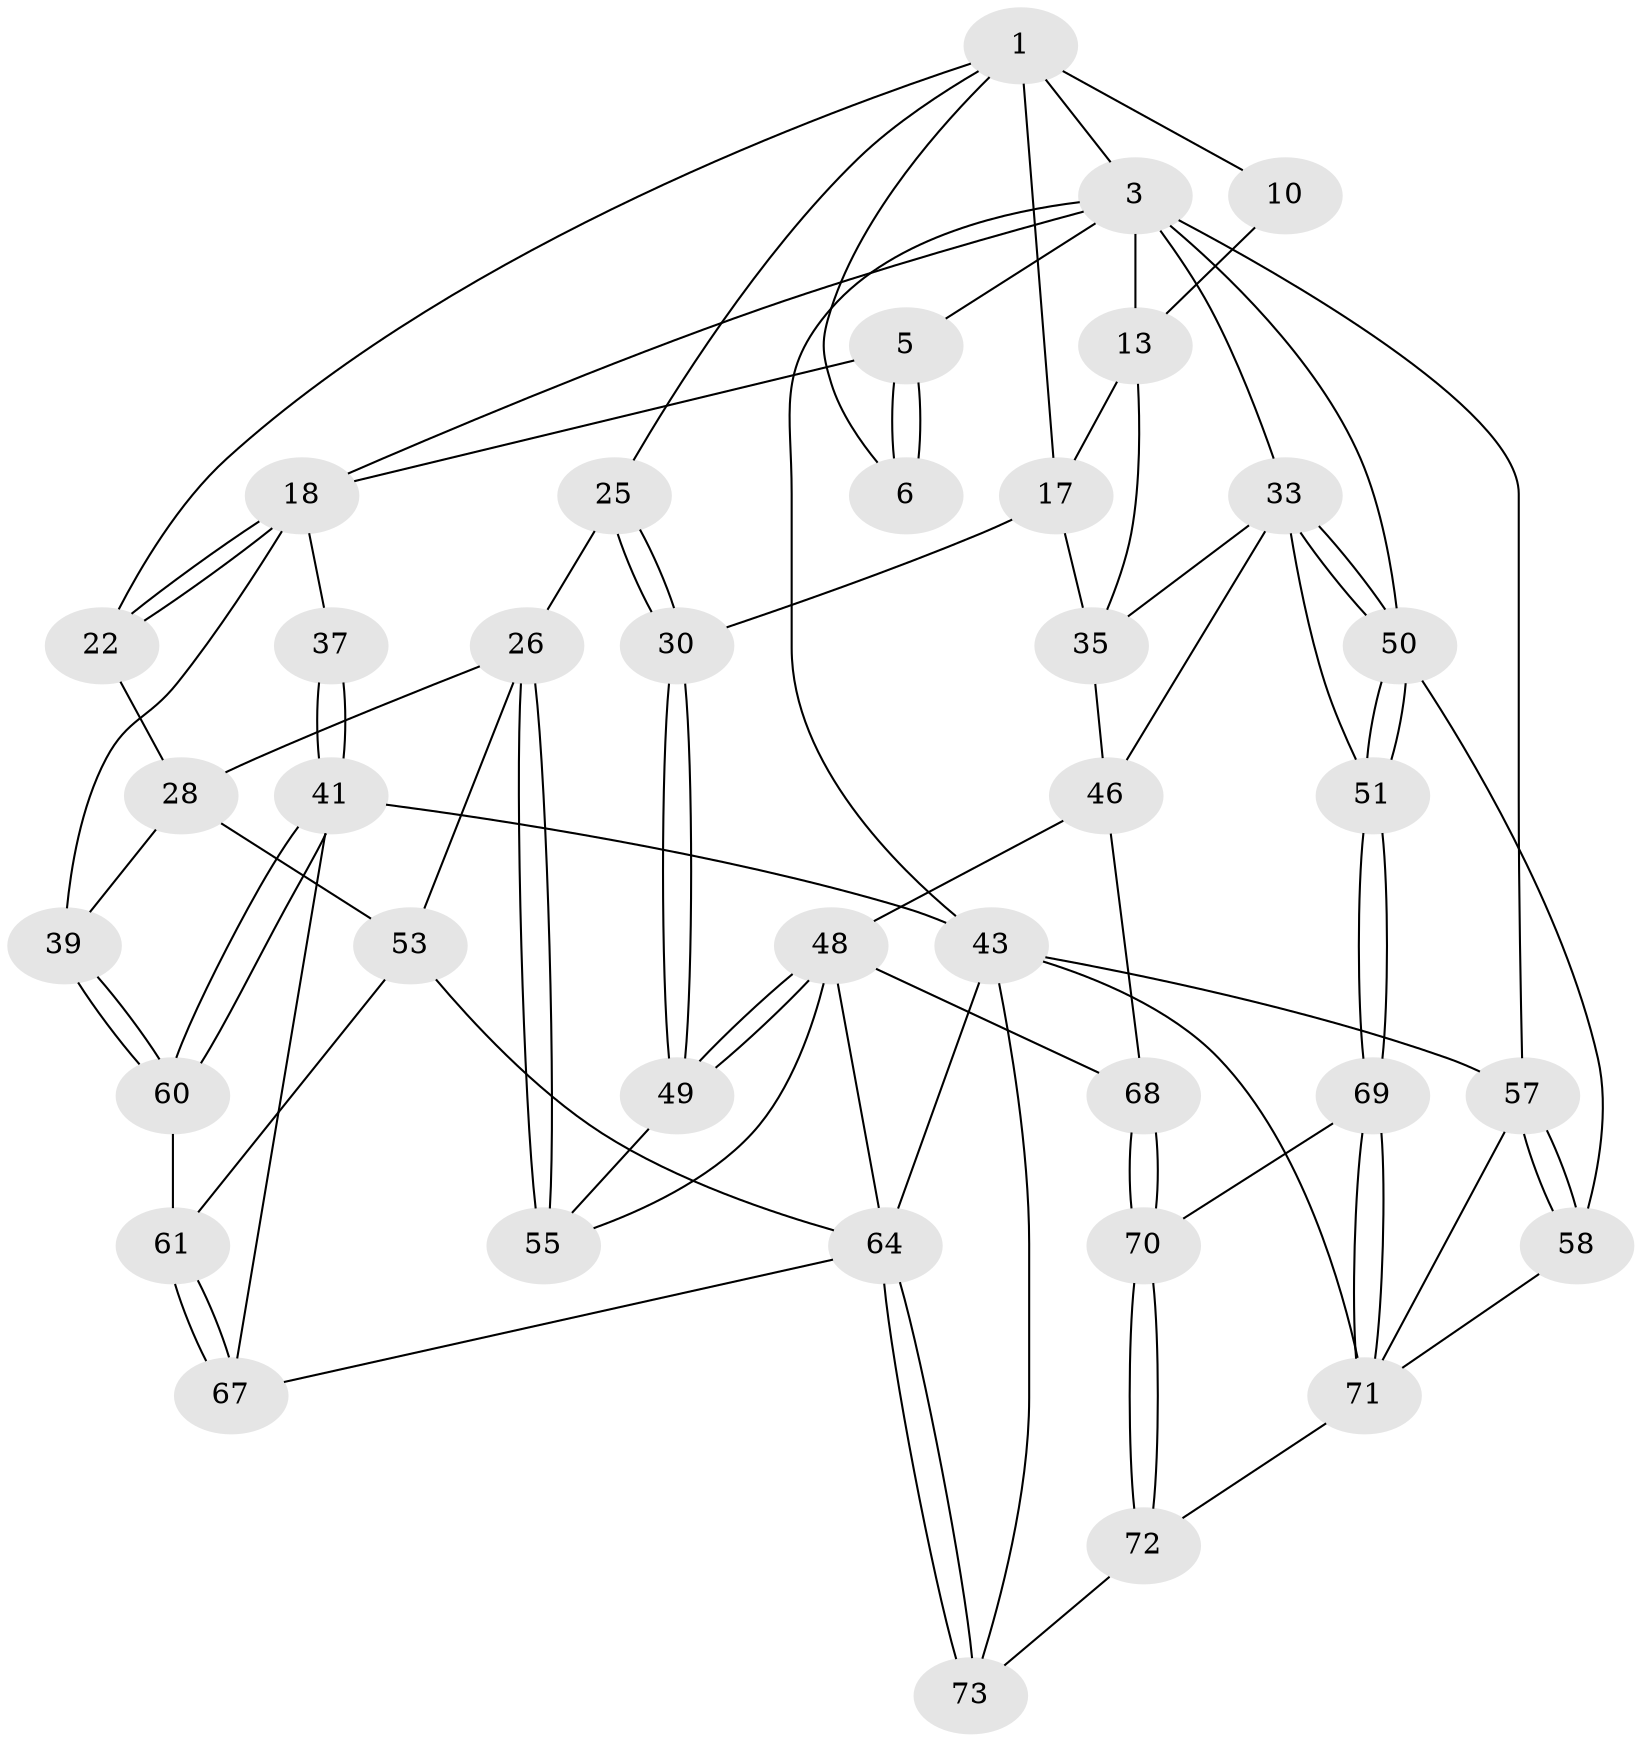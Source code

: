 // original degree distribution, {3: 0.02631578947368421, 4: 0.21052631578947367, 6: 0.18421052631578946, 5: 0.5789473684210527}
// Generated by graph-tools (version 1.1) at 2025/16/03/09/25 04:16:52]
// undirected, 38 vertices, 89 edges
graph export_dot {
graph [start="1"]
  node [color=gray90,style=filled];
  1 [pos="+0.691009583993108+0",super="+2+7"];
  3 [pos="+1+0",super="+4+14"];
  5 [pos="+0.0032649321466693628+0",super="+12"];
  6 [pos="+0.6435679050457491+0",super="+9"];
  10 [pos="+0.8204133807501076+0.15218922760783224"];
  13 [pos="+0.8247906990185858+0.15393737171235333",super="+15"];
  17 [pos="+0.6730907336418599+0.3350183551206814",super="+29"];
  18 [pos="+0.3002786910656605+0.21756980510958435",super="+19"];
  22 [pos="+0.3015793689015048+0.22049950543659413",super="+23"];
  25 [pos="+0.4338724045483115+0.4265738901378858"];
  26 [pos="+0.38095493928983254+0.4729776246583954",super="+27"];
  28 [pos="+0.30695746227078485+0.46474481137259943",super="+38"];
  30 [pos="+0.5748591042596451+0.4935366101409143"];
  33 [pos="+0.9253973222756462+0.5023158246845104",super="+34"];
  35 [pos="+0.8547797182238217+0.45777676391924854",super="+40"];
  37 [pos="+0+0.4181535714814252"];
  39 [pos="+0.14406578676995493+0.5315229207446192"];
  41 [pos="+0+0.66406502837651",super="+42"];
  43 [pos="+0+1",super="+44"];
  46 [pos="+0.7369638277647264+0.6526910469426016",super="+47"];
  48 [pos="+0.567559768081033+0.5575661483028405",super="+62"];
  49 [pos="+0.5668072271634905+0.5390032483057274"];
  50 [pos="+0.8836502007148476+0.6741298499408719",super="+59"];
  51 [pos="+0.8236249083767779+0.7166174541336878"];
  53 [pos="+0.29256104484940576+0.6560432573235937",super="+54"];
  55 [pos="+0.40256991406511233+0.5157421837379688",super="+56"];
  57 [pos="+1+1"];
  58 [pos="+1+0.9112187282849918"];
  60 [pos="+0.09210834954503978+0.6070967797042834"];
  61 [pos="+0.15273621727803302+0.6664556436852954"];
  64 [pos="+0.37822826845740926+0.8314657001687498",super="+65"];
  67 [pos="+0.15842988857094367+0.7150163615896226"];
  68 [pos="+0.512584612077955+0.778488637887404"];
  69 [pos="+0.8252509728828527+0.7283134311120779"];
  70 [pos="+0.605212726942895+0.8732121816628328"];
  71 [pos="+0.8781935610934994+0.8328899145289084",super="+75"];
  72 [pos="+0.6090364532021373+0.8868359126902711"];
  73 [pos="+0.35047429808354624+1"];
  1 -- 10 [weight=2];
  1 -- 3;
  1 -- 17;
  1 -- 6;
  1 -- 22;
  1 -- 25;
  3 -- 57;
  3 -- 5;
  3 -- 18;
  3 -- 43;
  3 -- 33;
  3 -- 50;
  3 -- 13 [weight=2];
  5 -- 6 [weight=2];
  5 -- 6;
  5 -- 18;
  10 -- 13;
  13 -- 17;
  13 -- 35;
  17 -- 35;
  17 -- 30;
  18 -- 22 [weight=2];
  18 -- 22;
  18 -- 37 [weight=2];
  18 -- 39;
  22 -- 28;
  25 -- 26;
  25 -- 30;
  25 -- 30;
  26 -- 55 [weight=2];
  26 -- 55;
  26 -- 28;
  26 -- 53;
  28 -- 53;
  28 -- 39;
  30 -- 49;
  30 -- 49;
  33 -- 50;
  33 -- 50;
  33 -- 46;
  33 -- 51;
  33 -- 35;
  35 -- 46;
  37 -- 41;
  37 -- 41;
  39 -- 60;
  39 -- 60;
  41 -- 60;
  41 -- 60;
  41 -- 67;
  41 -- 43;
  43 -- 64;
  43 -- 71;
  43 -- 73;
  43 -- 57;
  46 -- 48;
  46 -- 68;
  48 -- 49;
  48 -- 49;
  48 -- 64;
  48 -- 68;
  48 -- 55;
  49 -- 55;
  50 -- 51;
  50 -- 51;
  50 -- 58;
  51 -- 69;
  51 -- 69;
  53 -- 61;
  53 -- 64;
  57 -- 58;
  57 -- 58;
  57 -- 71;
  58 -- 71;
  60 -- 61;
  61 -- 67;
  61 -- 67;
  64 -- 73;
  64 -- 73;
  64 -- 67;
  68 -- 70;
  68 -- 70;
  69 -- 70;
  69 -- 71;
  69 -- 71;
  70 -- 72;
  70 -- 72;
  71 -- 72;
  72 -- 73;
}
